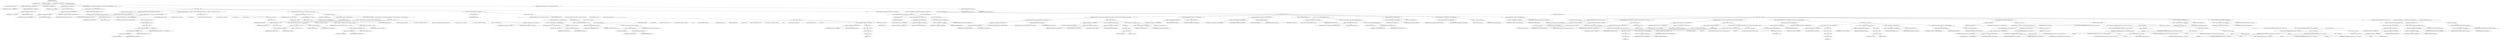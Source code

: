 digraph "TIFFFillStrip" {  
"75540" [label = <(METHOD,TIFFFillStrip)<SUB>735</SUB>> ]
"75541" [label = <(PARAM,TIFF *tif)<SUB>735</SUB>> ]
"75542" [label = <(PARAM,uint32_t strip)<SUB>735</SUB>> ]
"75543" [label = <(BLOCK,&lt;empty&gt;,&lt;empty&gt;)<SUB>736</SUB>> ]
"75544" [label = <(LOCAL,constchar[] module: char[])<SUB>737</SUB>> ]
"75545" [label = <(&lt;operator&gt;.assignment,module[] = &quot;TIFFFillStrip&quot;)<SUB>737</SUB>> ]
"75546" [label = <(IDENTIFIER,module,module[] = &quot;TIFFFillStrip&quot;)<SUB>737</SUB>> ]
"75547" [label = <(LITERAL,&quot;TIFFFillStrip&quot;,module[] = &quot;TIFFFillStrip&quot;)<SUB>737</SUB>> ]
"75548" [label = <(LOCAL,TIFFDirectory* td: TIFFDirectory)<SUB>738</SUB>> ]
"75549" [label = <(&lt;operator&gt;.assignment,*td = &amp;tif-&gt;tif_dir)<SUB>738</SUB>> ]
"75550" [label = <(IDENTIFIER,td,*td = &amp;tif-&gt;tif_dir)<SUB>738</SUB>> ]
"75551" [label = <(&lt;operator&gt;.addressOf,&amp;tif-&gt;tif_dir)<SUB>738</SUB>> ]
"75552" [label = <(&lt;operator&gt;.indirectFieldAccess,tif-&gt;tif_dir)<SUB>738</SUB>> ]
"75553" [label = <(IDENTIFIER,tif,*td = &amp;tif-&gt;tif_dir)<SUB>738</SUB>> ]
"75554" [label = <(FIELD_IDENTIFIER,tif_dir,tif_dir)<SUB>738</SUB>> ]
"75555" [label = <(CONTROL_STRUCTURE,if ((tif-&gt;tif_flags &amp; TIFF_NOREADRAW) == 0),if ((tif-&gt;tif_flags &amp; TIFF_NOREADRAW) == 0))<SUB>740</SUB>> ]
"75556" [label = <(&lt;operator&gt;.equals,(tif-&gt;tif_flags &amp; TIFF_NOREADRAW) == 0)<SUB>740</SUB>> ]
"75557" [label = <(&lt;operator&gt;.and,tif-&gt;tif_flags &amp; TIFF_NOREADRAW)<SUB>740</SUB>> ]
"75558" [label = <(&lt;operator&gt;.indirectFieldAccess,tif-&gt;tif_flags)<SUB>740</SUB>> ]
"75559" [label = <(IDENTIFIER,tif,tif-&gt;tif_flags &amp; TIFF_NOREADRAW)<SUB>740</SUB>> ]
"75560" [label = <(FIELD_IDENTIFIER,tif_flags,tif_flags)<SUB>740</SUB>> ]
"75561" [label = <(IDENTIFIER,TIFF_NOREADRAW,tif-&gt;tif_flags &amp; TIFF_NOREADRAW)<SUB>740</SUB>> ]
"75562" [label = <(LITERAL,0,(tif-&gt;tif_flags &amp; TIFF_NOREADRAW) == 0)<SUB>740</SUB>> ]
"75563" [label = <(BLOCK,&lt;empty&gt;,&lt;empty&gt;)<SUB>741</SUB>> ]
"75564" [label = <(LOCAL,uint64_t bytecount: uint64_t)<SUB>742</SUB>> ]
"75565" [label = <(&lt;operator&gt;.assignment,bytecount = TIFFGetStrileByteCount(tif, strip))<SUB>742</SUB>> ]
"75566" [label = <(IDENTIFIER,bytecount,bytecount = TIFFGetStrileByteCount(tif, strip))<SUB>742</SUB>> ]
"75567" [label = <(TIFFGetStrileByteCount,TIFFGetStrileByteCount(tif, strip))<SUB>742</SUB>> ]
"75568" [label = <(IDENTIFIER,tif,TIFFGetStrileByteCount(tif, strip))<SUB>742</SUB>> ]
"75569" [label = <(IDENTIFIER,strip,TIFFGetStrileByteCount(tif, strip))<SUB>742</SUB>> ]
"75570" [label = <(CONTROL_STRUCTURE,if (bytecount == 0 || bytecount &gt; (uint64_t)TIFF_INT64_MAX),if (bytecount == 0 || bytecount &gt; (uint64_t)TIFF_INT64_MAX))<SUB>743</SUB>> ]
"75571" [label = <(&lt;operator&gt;.logicalOr,bytecount == 0 || bytecount &gt; (uint64_t)TIFF_INT64_MAX)<SUB>743</SUB>> ]
"75572" [label = <(&lt;operator&gt;.equals,bytecount == 0)<SUB>743</SUB>> ]
"75573" [label = <(IDENTIFIER,bytecount,bytecount == 0)<SUB>743</SUB>> ]
"75574" [label = <(LITERAL,0,bytecount == 0)<SUB>743</SUB>> ]
"75575" [label = <(&lt;operator&gt;.greaterThan,bytecount &gt; (uint64_t)TIFF_INT64_MAX)<SUB>743</SUB>> ]
"75576" [label = <(IDENTIFIER,bytecount,bytecount &gt; (uint64_t)TIFF_INT64_MAX)<SUB>743</SUB>> ]
"75577" [label = <(uint64_t,(uint64_t)TIFF_INT64_MAX)<SUB>743</SUB>> ]
"75578" [label = <(TIFF_INT64_MAX,TIFF_INT64_MAX)<SUB>743</SUB>> ]
"75579" [label = <(BLOCK,&lt;empty&gt;,&lt;empty&gt;)> ]
"75580" [label = <(&lt;operator&gt;.or,(((int64_t)0x7FFFFFFF) &lt;&lt; 32) | 0xFFFFFFFF)<SUB>743</SUB>> ]
"75581" [label = <(&lt;operator&gt;.shiftLeft,((int64_t)0x7FFFFFFF) &lt;&lt; 32)<SUB>743</SUB>> ]
"75582" [label = <(&lt;operator&gt;.cast,(int64_t)0x7FFFFFFF)<SUB>743</SUB>> ]
"75583" [label = <(UNKNOWN,int64_t,int64_t)<SUB>743</SUB>> ]
"75584" [label = <(LITERAL,0x7FFFFFFF,(int64_t)0x7FFFFFFF)<SUB>743</SUB>> ]
"75585" [label = <(LITERAL,32,((int64_t)0x7FFFFFFF) &lt;&lt; 32)<SUB>743</SUB>> ]
"75586" [label = <(LITERAL,0xFFFFFFFF,(((int64_t)0x7FFFFFFF) &lt;&lt; 32) | 0xFFFFFFFF)<SUB>743</SUB>> ]
"75587" [label = <(BLOCK,&lt;empty&gt;,&lt;empty&gt;)<SUB>744</SUB>> ]
"75588" [label = <(UNKNOWN,TIFFErrorExtR(tif, module,\012                          &quot;Invalid strip byte count %&quot; PRIu64\012                          &quot;, strip %&quot; PRIu32,\012                          bytecount, strip);,TIFFErrorExtR(tif, module,\012                          &quot;Invalid strip byte count %&quot; PRIu64\012                          &quot;, strip %&quot; PRIu32,\012                          bytecount, strip);)<SUB>745</SUB>> ]
"75589" [label = <(RETURN,return (0);,return (0);)<SUB>749</SUB>> ]
"75590" [label = <(LITERAL,0,return (0);)<SUB>749</SUB>> ]
"75591" [label = <(CONTROL_STRUCTURE,if (bytecount &gt; 1024 * 1024),if (bytecount &gt; 1024 * 1024))<SUB>755</SUB>> ]
"75592" [label = <(&lt;operator&gt;.greaterThan,bytecount &gt; 1024 * 1024)<SUB>755</SUB>> ]
"75593" [label = <(IDENTIFIER,bytecount,bytecount &gt; 1024 * 1024)<SUB>755</SUB>> ]
"75594" [label = <(&lt;operator&gt;.multiplication,1024 * 1024)<SUB>755</SUB>> ]
"75595" [label = <(LITERAL,1024,1024 * 1024)<SUB>755</SUB>> ]
"75596" [label = <(LITERAL,1024,1024 * 1024)<SUB>755</SUB>> ]
"75597" [label = <(BLOCK,&lt;empty&gt;,&lt;empty&gt;)<SUB>756</SUB>> ]
"75598" [label = <(LOCAL,tmsize_t stripsize: tmsize_t)<SUB>759</SUB>> ]
"75599" [label = <(&lt;operator&gt;.assignment,stripsize = TIFFStripSize(tif))<SUB>759</SUB>> ]
"75600" [label = <(IDENTIFIER,stripsize,stripsize = TIFFStripSize(tif))<SUB>759</SUB>> ]
"75601" [label = <(TIFFStripSize,TIFFStripSize(tif))<SUB>759</SUB>> ]
"75602" [label = <(IDENTIFIER,tif,TIFFStripSize(tif))<SUB>759</SUB>> ]
"75603" [label = <(CONTROL_STRUCTURE,if (stripsize != 0 &amp;&amp; (bytecount - 4096) / 10 &gt; (uint64_t)stripsize),if (stripsize != 0 &amp;&amp; (bytecount - 4096) / 10 &gt; (uint64_t)stripsize))<SUB>760</SUB>> ]
"75604" [label = <(&lt;operator&gt;.logicalAnd,stripsize != 0 &amp;&amp; (bytecount - 4096) / 10 &gt; (uint64_t)stripsize)<SUB>760</SUB>> ]
"75605" [label = <(&lt;operator&gt;.notEquals,stripsize != 0)<SUB>760</SUB>> ]
"75606" [label = <(IDENTIFIER,stripsize,stripsize != 0)<SUB>760</SUB>> ]
"75607" [label = <(LITERAL,0,stripsize != 0)<SUB>760</SUB>> ]
"75608" [label = <(&lt;operator&gt;.greaterThan,(bytecount - 4096) / 10 &gt; (uint64_t)stripsize)<SUB>760</SUB>> ]
"75609" [label = <(&lt;operator&gt;.division,(bytecount - 4096) / 10)<SUB>760</SUB>> ]
"75610" [label = <(&lt;operator&gt;.subtraction,bytecount - 4096)<SUB>760</SUB>> ]
"75611" [label = <(IDENTIFIER,bytecount,bytecount - 4096)<SUB>760</SUB>> ]
"75612" [label = <(LITERAL,4096,bytecount - 4096)<SUB>760</SUB>> ]
"75613" [label = <(LITERAL,10,(bytecount - 4096) / 10)<SUB>760</SUB>> ]
"75614" [label = <(&lt;operator&gt;.cast,(uint64_t)stripsize)<SUB>760</SUB>> ]
"75615" [label = <(UNKNOWN,uint64_t,uint64_t)<SUB>760</SUB>> ]
"75616" [label = <(IDENTIFIER,stripsize,(uint64_t)stripsize)<SUB>760</SUB>> ]
"75617" [label = <(BLOCK,&lt;empty&gt;,&lt;empty&gt;)<SUB>761</SUB>> ]
"75618" [label = <(LOCAL,uint64_t newbytecount: uint64_t)<SUB>762</SUB>> ]
"75619" [label = <(&lt;operator&gt;.assignment,newbytecount = (uint64_t)stripsize * 10 + 4096)<SUB>762</SUB>> ]
"75620" [label = <(IDENTIFIER,newbytecount,newbytecount = (uint64_t)stripsize * 10 + 4096)<SUB>762</SUB>> ]
"75621" [label = <(&lt;operator&gt;.addition,(uint64_t)stripsize * 10 + 4096)<SUB>762</SUB>> ]
"75622" [label = <(&lt;operator&gt;.multiplication,(uint64_t)stripsize * 10)<SUB>762</SUB>> ]
"75623" [label = <(&lt;operator&gt;.cast,(uint64_t)stripsize)<SUB>762</SUB>> ]
"75624" [label = <(UNKNOWN,uint64_t,uint64_t)<SUB>762</SUB>> ]
"75625" [label = <(IDENTIFIER,stripsize,(uint64_t)stripsize)<SUB>762</SUB>> ]
"75626" [label = <(LITERAL,10,(uint64_t)stripsize * 10)<SUB>762</SUB>> ]
"75627" [label = <(LITERAL,4096,(uint64_t)stripsize * 10 + 4096)<SUB>762</SUB>> ]
"75628" [label = <(UNKNOWN,TIFFErrorExtR(tif, module,\012                              &quot;Too large strip byte count %&quot; PRIu64\012                              &quot;, strip %&quot; PRIu32 &quot;. Limiting to %&quot; PRIu64,\012                              bytecount, strip, newbytecount);,TIFFErrorExtR(tif, module,\012                              &quot;Too large strip byte count %&quot; PRIu64\012                              &quot;, strip %&quot; PRIu32 &quot;. Limiting to %&quot; PRIu64,\012                              bytecount, strip, newbytecount);)<SUB>763</SUB>> ]
"75629" [label = <(&lt;operator&gt;.assignment,bytecount = newbytecount)<SUB>767</SUB>> ]
"75630" [label = <(IDENTIFIER,bytecount,bytecount = newbytecount)<SUB>767</SUB>> ]
"75631" [label = <(IDENTIFIER,newbytecount,bytecount = newbytecount)<SUB>767</SUB>> ]
"75632" [label = <(CONTROL_STRUCTURE,if (isMapped(tif)),if (isMapped(tif)))<SUB>771</SUB>> ]
"75633" [label = <(isMapped,isMapped(tif))<SUB>771</SUB>> ]
"75634" [label = <(IDENTIFIER,tif,isMapped(tif))<SUB>771</SUB>> ]
"75635" [label = <(BLOCK,&lt;empty&gt;,&lt;empty&gt;)<SUB>772</SUB>> ]
"75636" [label = <(CONTROL_STRUCTURE,if (bytecount &gt; (uint64_t)tif-&gt;tif_size ||\012                TIFFGetStrileOffset(tif, strip) &gt;\012                    (uint64_t)tif-&gt;tif_size - bytecount),if (bytecount &gt; (uint64_t)tif-&gt;tif_size ||\012                TIFFGetStrileOffset(tif, strip) &gt;\012                    (uint64_t)tif-&gt;tif_size - bytecount))<SUB>782</SUB>> ]
"75637" [label = <(&lt;operator&gt;.logicalOr,bytecount &gt; (uint64_t)tif-&gt;tif_size ||\012                TIFFGetStrileOffset(tif, strip) &gt;\012                    (uint64_t)tif-&gt;tif_size - bytecount)<SUB>782</SUB>> ]
"75638" [label = <(&lt;operator&gt;.greaterThan,bytecount &gt; (uint64_t)tif-&gt;tif_size)<SUB>782</SUB>> ]
"75639" [label = <(IDENTIFIER,bytecount,bytecount &gt; (uint64_t)tif-&gt;tif_size)<SUB>782</SUB>> ]
"75640" [label = <(&lt;operator&gt;.cast,(uint64_t)tif-&gt;tif_size)<SUB>782</SUB>> ]
"75641" [label = <(UNKNOWN,uint64_t,uint64_t)<SUB>782</SUB>> ]
"75642" [label = <(&lt;operator&gt;.indirectFieldAccess,tif-&gt;tif_size)<SUB>782</SUB>> ]
"75643" [label = <(IDENTIFIER,tif,(uint64_t)tif-&gt;tif_size)<SUB>782</SUB>> ]
"75644" [label = <(FIELD_IDENTIFIER,tif_size,tif_size)<SUB>782</SUB>> ]
"75645" [label = <(&lt;operator&gt;.greaterThan,TIFFGetStrileOffset(tif, strip) &gt;\012                    (uint64_t)tif-&gt;tif_size - bytecount)<SUB>783</SUB>> ]
"75646" [label = <(TIFFGetStrileOffset,TIFFGetStrileOffset(tif, strip))<SUB>783</SUB>> ]
"75647" [label = <(IDENTIFIER,tif,TIFFGetStrileOffset(tif, strip))<SUB>783</SUB>> ]
"75648" [label = <(IDENTIFIER,strip,TIFFGetStrileOffset(tif, strip))<SUB>783</SUB>> ]
"75649" [label = <(&lt;operator&gt;.subtraction,(uint64_t)tif-&gt;tif_size - bytecount)<SUB>784</SUB>> ]
"75650" [label = <(&lt;operator&gt;.cast,(uint64_t)tif-&gt;tif_size)<SUB>784</SUB>> ]
"75651" [label = <(UNKNOWN,uint64_t,uint64_t)<SUB>784</SUB>> ]
"75652" [label = <(&lt;operator&gt;.indirectFieldAccess,tif-&gt;tif_size)<SUB>784</SUB>> ]
"75653" [label = <(IDENTIFIER,tif,(uint64_t)tif-&gt;tif_size)<SUB>784</SUB>> ]
"75654" [label = <(FIELD_IDENTIFIER,tif_size,tif_size)<SUB>784</SUB>> ]
"75655" [label = <(IDENTIFIER,bytecount,(uint64_t)tif-&gt;tif_size - bytecount)<SUB>784</SUB>> ]
"75656" [label = <(BLOCK,&lt;empty&gt;,&lt;empty&gt;)<SUB>785</SUB>> ]
"75657" [label = <(UNKNOWN,TIFFErrorExtR(\012                    tif, module,\012\012                    &quot;Read error on strip %&quot; PRIu32 &quot;; &quot;\012                    &quot;got %&quot; PRIu64 &quot; bytes, expected %&quot; PRIu64,\012                    strip,\012                    NoSanitizeSubUInt64(tif-&gt;tif_size,\012                                        TIFFGetStrileOffset(tif, strip)),\012                    bytecount);,TIFFErrorExtR(\012                    tif, module,\012\012                    &quot;Read error on strip %&quot; PRIu32 &quot;; &quot;\012                    &quot;got %&quot; PRIu64 &quot; bytes, expected %&quot; PRIu64,\012                    strip,\012                    NoSanitizeSubUInt64(tif-&gt;tif_size,\012                                        TIFFGetStrileOffset(tif, strip)),\012                    bytecount);)<SUB>791</SUB>> ]
"75658" [label = <(&lt;operator&gt;.assignment,tif-&gt;tif_curstrip = NOSTRIP)<SUB>800</SUB>> ]
"75659" [label = <(&lt;operator&gt;.indirectFieldAccess,tif-&gt;tif_curstrip)<SUB>800</SUB>> ]
"75660" [label = <(IDENTIFIER,tif,tif-&gt;tif_curstrip = NOSTRIP)<SUB>800</SUB>> ]
"75661" [label = <(FIELD_IDENTIFIER,tif_curstrip,tif_curstrip)<SUB>800</SUB>> ]
"75662" [label = <(NOSTRIP,NOSTRIP)<SUB>800</SUB>> ]
"75663" [label = <(BLOCK,&lt;empty&gt;,&lt;empty&gt;)> ]
"75664" [label = <(uint32_t,(uint32_t)(-1))<SUB>800</SUB>> ]
"75665" [label = <(&lt;operator&gt;.minus,-1)<SUB>800</SUB>> ]
"75666" [label = <(LITERAL,1,-1)<SUB>800</SUB>> ]
"75667" [label = <(RETURN,return (0);,return (0);)<SUB>801</SUB>> ]
"75668" [label = <(LITERAL,0,return (0);)<SUB>801</SUB>> ]
"75669" [label = <(CONTROL_STRUCTURE,if (isMapped(tif) &amp;&amp; (isFillOrder(tif, td-&gt;td_fillorder) ||\012                              (tif-&gt;tif_flags &amp; TIFF_NOBITREV))),if (isMapped(tif) &amp;&amp; (isFillOrder(tif, td-&gt;td_fillorder) ||\012                              (tif-&gt;tif_flags &amp; TIFF_NOBITREV))))<SUB>805</SUB>> ]
"75670" [label = <(&lt;operator&gt;.logicalAnd,isMapped(tif) &amp;&amp; (isFillOrder(tif, td-&gt;td_fillorder) ||\012                              (tif-&gt;tif_flags &amp; TIFF_NOBITREV)))<SUB>805</SUB>> ]
"75671" [label = <(isMapped,isMapped(tif))<SUB>805</SUB>> ]
"75672" [label = <(IDENTIFIER,tif,isMapped(tif))<SUB>805</SUB>> ]
"75673" [label = <(&lt;operator&gt;.logicalOr,isFillOrder(tif, td-&gt;td_fillorder) ||\012                              (tif-&gt;tif_flags &amp; TIFF_NOBITREV))<SUB>805</SUB>> ]
"75674" [label = <(isFillOrder,isFillOrder(tif, td-&gt;td_fillorder))<SUB>805</SUB>> ]
"75675" [label = <(IDENTIFIER,tif,isFillOrder(tif, td-&gt;td_fillorder))<SUB>805</SUB>> ]
"75676" [label = <(&lt;operator&gt;.indirectFieldAccess,td-&gt;td_fillorder)<SUB>805</SUB>> ]
"75677" [label = <(IDENTIFIER,td,isFillOrder(tif, td-&gt;td_fillorder))<SUB>805</SUB>> ]
"75678" [label = <(FIELD_IDENTIFIER,td_fillorder,td_fillorder)<SUB>805</SUB>> ]
"75679" [label = <(&lt;operator&gt;.and,tif-&gt;tif_flags &amp; TIFF_NOBITREV)<SUB>806</SUB>> ]
"75680" [label = <(&lt;operator&gt;.indirectFieldAccess,tif-&gt;tif_flags)<SUB>806</SUB>> ]
"75681" [label = <(IDENTIFIER,tif,tif-&gt;tif_flags &amp; TIFF_NOBITREV)<SUB>806</SUB>> ]
"75682" [label = <(FIELD_IDENTIFIER,tif_flags,tif_flags)<SUB>806</SUB>> ]
"75683" [label = <(IDENTIFIER,TIFF_NOBITREV,tif-&gt;tif_flags &amp; TIFF_NOBITREV)<SUB>806</SUB>> ]
"75684" [label = <(BLOCK,&lt;empty&gt;,&lt;empty&gt;)<SUB>807</SUB>> ]
"75685" [label = <(CONTROL_STRUCTURE,if ((tif-&gt;tif_flags &amp; TIFF_MYBUFFER) &amp;&amp; tif-&gt;tif_rawdata),if ((tif-&gt;tif_flags &amp; TIFF_MYBUFFER) &amp;&amp; tif-&gt;tif_rawdata))<SUB>819</SUB>> ]
"75686" [label = <(&lt;operator&gt;.logicalAnd,(tif-&gt;tif_flags &amp; TIFF_MYBUFFER) &amp;&amp; tif-&gt;tif_rawdata)<SUB>819</SUB>> ]
"75687" [label = <(&lt;operator&gt;.and,tif-&gt;tif_flags &amp; TIFF_MYBUFFER)<SUB>819</SUB>> ]
"75688" [label = <(&lt;operator&gt;.indirectFieldAccess,tif-&gt;tif_flags)<SUB>819</SUB>> ]
"75689" [label = <(IDENTIFIER,tif,tif-&gt;tif_flags &amp; TIFF_MYBUFFER)<SUB>819</SUB>> ]
"75690" [label = <(FIELD_IDENTIFIER,tif_flags,tif_flags)<SUB>819</SUB>> ]
"75691" [label = <(IDENTIFIER,TIFF_MYBUFFER,tif-&gt;tif_flags &amp; TIFF_MYBUFFER)<SUB>819</SUB>> ]
"75692" [label = <(&lt;operator&gt;.indirectFieldAccess,tif-&gt;tif_rawdata)<SUB>819</SUB>> ]
"75693" [label = <(IDENTIFIER,tif,(tif-&gt;tif_flags &amp; TIFF_MYBUFFER) &amp;&amp; tif-&gt;tif_rawdata)<SUB>819</SUB>> ]
"75694" [label = <(FIELD_IDENTIFIER,tif_rawdata,tif_rawdata)<SUB>819</SUB>> ]
"75695" [label = <(BLOCK,&lt;empty&gt;,&lt;empty&gt;)<SUB>820</SUB>> ]
"75696" [label = <(_TIFFfreeExt,_TIFFfreeExt(tif, tif-&gt;tif_rawdata))<SUB>821</SUB>> ]
"75697" [label = <(IDENTIFIER,tif,_TIFFfreeExt(tif, tif-&gt;tif_rawdata))<SUB>821</SUB>> ]
"75698" [label = <(&lt;operator&gt;.indirectFieldAccess,tif-&gt;tif_rawdata)<SUB>821</SUB>> ]
"75699" [label = <(IDENTIFIER,tif,_TIFFfreeExt(tif, tif-&gt;tif_rawdata))<SUB>821</SUB>> ]
"75700" [label = <(FIELD_IDENTIFIER,tif_rawdata,tif_rawdata)<SUB>821</SUB>> ]
"75701" [label = <(&lt;operator&gt;.assignment,tif-&gt;tif_rawdata = NULL)<SUB>822</SUB>> ]
"75702" [label = <(&lt;operator&gt;.indirectFieldAccess,tif-&gt;tif_rawdata)<SUB>822</SUB>> ]
"75703" [label = <(IDENTIFIER,tif,tif-&gt;tif_rawdata = NULL)<SUB>822</SUB>> ]
"75704" [label = <(FIELD_IDENTIFIER,tif_rawdata,tif_rawdata)<SUB>822</SUB>> ]
"75705" [label = <(NULL,NULL)<SUB>822</SUB>> ]
"75706" [label = <(BLOCK,&lt;empty&gt;,&lt;empty&gt;)> ]
"75707" [label = <(&lt;operator&gt;.cast,(void *)0)<SUB>822</SUB>> ]
"75708" [label = <(UNKNOWN,void *,void *)<SUB>822</SUB>> ]
"75709" [label = <(LITERAL,0,(void *)0)<SUB>822</SUB>> ]
"75710" [label = <(&lt;operator&gt;.assignment,tif-&gt;tif_rawdatasize = 0)<SUB>823</SUB>> ]
"75711" [label = <(&lt;operator&gt;.indirectFieldAccess,tif-&gt;tif_rawdatasize)<SUB>823</SUB>> ]
"75712" [label = <(IDENTIFIER,tif,tif-&gt;tif_rawdatasize = 0)<SUB>823</SUB>> ]
"75713" [label = <(FIELD_IDENTIFIER,tif_rawdatasize,tif_rawdatasize)<SUB>823</SUB>> ]
"75714" [label = <(LITERAL,0,tif-&gt;tif_rawdatasize = 0)<SUB>823</SUB>> ]
"75715" [label = <(&lt;operators&gt;.assignmentAnd,tif-&gt;tif_flags &amp;= ~TIFF_MYBUFFER)<SUB>825</SUB>> ]
"75716" [label = <(&lt;operator&gt;.indirectFieldAccess,tif-&gt;tif_flags)<SUB>825</SUB>> ]
"75717" [label = <(IDENTIFIER,tif,tif-&gt;tif_flags &amp;= ~TIFF_MYBUFFER)<SUB>825</SUB>> ]
"75718" [label = <(FIELD_IDENTIFIER,tif_flags,tif_flags)<SUB>825</SUB>> ]
"75719" [label = <(&lt;operator&gt;.not,~TIFF_MYBUFFER)<SUB>825</SUB>> ]
"75720" [label = <(IDENTIFIER,TIFF_MYBUFFER,~TIFF_MYBUFFER)<SUB>825</SUB>> ]
"75721" [label = <(&lt;operator&gt;.assignment,tif-&gt;tif_rawdatasize = (tmsize_t)bytecount)<SUB>826</SUB>> ]
"75722" [label = <(&lt;operator&gt;.indirectFieldAccess,tif-&gt;tif_rawdatasize)<SUB>826</SUB>> ]
"75723" [label = <(IDENTIFIER,tif,tif-&gt;tif_rawdatasize = (tmsize_t)bytecount)<SUB>826</SUB>> ]
"75724" [label = <(FIELD_IDENTIFIER,tif_rawdatasize,tif_rawdatasize)<SUB>826</SUB>> ]
"75725" [label = <(&lt;operator&gt;.cast,(tmsize_t)bytecount)<SUB>826</SUB>> ]
"75726" [label = <(UNKNOWN,tmsize_t,tmsize_t)<SUB>826</SUB>> ]
"75727" [label = <(IDENTIFIER,bytecount,(tmsize_t)bytecount)<SUB>826</SUB>> ]
"75728" [label = <(&lt;operator&gt;.assignment,tif-&gt;tif_rawdata =\012                tif-&gt;tif_base + (tmsize_t)TIFFGetStrileOffset(tif, strip))<SUB>827</SUB>> ]
"75729" [label = <(&lt;operator&gt;.indirectFieldAccess,tif-&gt;tif_rawdata)<SUB>827</SUB>> ]
"75730" [label = <(IDENTIFIER,tif,tif-&gt;tif_rawdata =\012                tif-&gt;tif_base + (tmsize_t)TIFFGetStrileOffset(tif, strip))<SUB>827</SUB>> ]
"75731" [label = <(FIELD_IDENTIFIER,tif_rawdata,tif_rawdata)<SUB>827</SUB>> ]
"75732" [label = <(&lt;operator&gt;.addition,tif-&gt;tif_base + (tmsize_t)TIFFGetStrileOffset(tif, strip))<SUB>828</SUB>> ]
"75733" [label = <(&lt;operator&gt;.indirectFieldAccess,tif-&gt;tif_base)<SUB>828</SUB>> ]
"75734" [label = <(IDENTIFIER,tif,tif-&gt;tif_base + (tmsize_t)TIFFGetStrileOffset(tif, strip))<SUB>828</SUB>> ]
"75735" [label = <(FIELD_IDENTIFIER,tif_base,tif_base)<SUB>828</SUB>> ]
"75736" [label = <(&lt;operator&gt;.cast,(tmsize_t)TIFFGetStrileOffset(tif, strip))<SUB>828</SUB>> ]
"75737" [label = <(UNKNOWN,tmsize_t,tmsize_t)<SUB>828</SUB>> ]
"75738" [label = <(TIFFGetStrileOffset,TIFFGetStrileOffset(tif, strip))<SUB>828</SUB>> ]
"75739" [label = <(IDENTIFIER,tif,TIFFGetStrileOffset(tif, strip))<SUB>828</SUB>> ]
"75740" [label = <(IDENTIFIER,strip,TIFFGetStrileOffset(tif, strip))<SUB>828</SUB>> ]
"75741" [label = <(&lt;operator&gt;.assignment,tif-&gt;tif_rawdataoff = 0)<SUB>829</SUB>> ]
"75742" [label = <(&lt;operator&gt;.indirectFieldAccess,tif-&gt;tif_rawdataoff)<SUB>829</SUB>> ]
"75743" [label = <(IDENTIFIER,tif,tif-&gt;tif_rawdataoff = 0)<SUB>829</SUB>> ]
"75744" [label = <(FIELD_IDENTIFIER,tif_rawdataoff,tif_rawdataoff)<SUB>829</SUB>> ]
"75745" [label = <(LITERAL,0,tif-&gt;tif_rawdataoff = 0)<SUB>829</SUB>> ]
"75746" [label = <(&lt;operator&gt;.assignment,tif-&gt;tif_rawdataloaded = (tmsize_t)bytecount)<SUB>830</SUB>> ]
"75747" [label = <(&lt;operator&gt;.indirectFieldAccess,tif-&gt;tif_rawdataloaded)<SUB>830</SUB>> ]
"75748" [label = <(IDENTIFIER,tif,tif-&gt;tif_rawdataloaded = (tmsize_t)bytecount)<SUB>830</SUB>> ]
"75749" [label = <(FIELD_IDENTIFIER,tif_rawdataloaded,tif_rawdataloaded)<SUB>830</SUB>> ]
"75750" [label = <(&lt;operator&gt;.cast,(tmsize_t)bytecount)<SUB>830</SUB>> ]
"75751" [label = <(UNKNOWN,tmsize_t,tmsize_t)<SUB>830</SUB>> ]
"75752" [label = <(IDENTIFIER,bytecount,(tmsize_t)bytecount)<SUB>830</SUB>> ]
"75753" [label = <(&lt;operators&gt;.assignmentOr,tif-&gt;tif_flags |= TIFF_BUFFERMMAP)<SUB>839</SUB>> ]
"75754" [label = <(&lt;operator&gt;.indirectFieldAccess,tif-&gt;tif_flags)<SUB>839</SUB>> ]
"75755" [label = <(IDENTIFIER,tif,tif-&gt;tif_flags |= TIFF_BUFFERMMAP)<SUB>839</SUB>> ]
"75756" [label = <(FIELD_IDENTIFIER,tif_flags,tif_flags)<SUB>839</SUB>> ]
"75757" [label = <(IDENTIFIER,TIFF_BUFFERMMAP,tif-&gt;tif_flags |= TIFF_BUFFERMMAP)<SUB>839</SUB>> ]
"75758" [label = <(CONTROL_STRUCTURE,else,else)<SUB>842</SUB>> ]
"75759" [label = <(BLOCK,&lt;empty&gt;,&lt;empty&gt;)<SUB>842</SUB>> ]
"75760" [label = <(LOCAL,tmsize_t bytecountm: tmsize_t)<SUB>848</SUB>> ]
"75761" [label = <(&lt;operator&gt;.assignment,bytecountm = (tmsize_t)bytecount)<SUB>849</SUB>> ]
"75762" [label = <(IDENTIFIER,bytecountm,bytecountm = (tmsize_t)bytecount)<SUB>849</SUB>> ]
"75763" [label = <(&lt;operator&gt;.cast,(tmsize_t)bytecount)<SUB>849</SUB>> ]
"75764" [label = <(UNKNOWN,tmsize_t,tmsize_t)<SUB>849</SUB>> ]
"75765" [label = <(IDENTIFIER,bytecount,(tmsize_t)bytecount)<SUB>849</SUB>> ]
"75766" [label = <(CONTROL_STRUCTURE,if ((uint64_t)bytecountm != bytecount),if ((uint64_t)bytecountm != bytecount))<SUB>850</SUB>> ]
"75767" [label = <(&lt;operator&gt;.notEquals,(uint64_t)bytecountm != bytecount)<SUB>850</SUB>> ]
"75768" [label = <(&lt;operator&gt;.cast,(uint64_t)bytecountm)<SUB>850</SUB>> ]
"75769" [label = <(UNKNOWN,uint64_t,uint64_t)<SUB>850</SUB>> ]
"75770" [label = <(IDENTIFIER,bytecountm,(uint64_t)bytecountm)<SUB>850</SUB>> ]
"75771" [label = <(IDENTIFIER,bytecount,(uint64_t)bytecountm != bytecount)<SUB>850</SUB>> ]
"75772" [label = <(BLOCK,&lt;empty&gt;,&lt;empty&gt;)<SUB>851</SUB>> ]
"75773" [label = <(TIFFErrorExtR,TIFFErrorExtR(tif, module, &quot;Integer overflow&quot;))<SUB>852</SUB>> ]
"75774" [label = <(IDENTIFIER,tif,TIFFErrorExtR(tif, module, &quot;Integer overflow&quot;))<SUB>852</SUB>> ]
"75775" [label = <(IDENTIFIER,module,TIFFErrorExtR(tif, module, &quot;Integer overflow&quot;))<SUB>852</SUB>> ]
"75776" [label = <(LITERAL,&quot;Integer overflow&quot;,TIFFErrorExtR(tif, module, &quot;Integer overflow&quot;))<SUB>852</SUB>> ]
"75777" [label = <(RETURN,return (0);,return (0);)<SUB>853</SUB>> ]
"75778" [label = <(LITERAL,0,return (0);)<SUB>853</SUB>> ]
"75779" [label = <(CONTROL_STRUCTURE,if (bytecountm &gt; tif-&gt;tif_rawdatasize),if (bytecountm &gt; tif-&gt;tif_rawdatasize))<SUB>855</SUB>> ]
"75780" [label = <(&lt;operator&gt;.greaterThan,bytecountm &gt; tif-&gt;tif_rawdatasize)<SUB>855</SUB>> ]
"75781" [label = <(IDENTIFIER,bytecountm,bytecountm &gt; tif-&gt;tif_rawdatasize)<SUB>855</SUB>> ]
"75782" [label = <(&lt;operator&gt;.indirectFieldAccess,tif-&gt;tif_rawdatasize)<SUB>855</SUB>> ]
"75783" [label = <(IDENTIFIER,tif,bytecountm &gt; tif-&gt;tif_rawdatasize)<SUB>855</SUB>> ]
"75784" [label = <(FIELD_IDENTIFIER,tif_rawdatasize,tif_rawdatasize)<SUB>855</SUB>> ]
"75785" [label = <(BLOCK,&lt;empty&gt;,&lt;empty&gt;)<SUB>856</SUB>> ]
"75786" [label = <(&lt;operator&gt;.assignment,tif-&gt;tif_curstrip = NOSTRIP)<SUB>857</SUB>> ]
"75787" [label = <(&lt;operator&gt;.indirectFieldAccess,tif-&gt;tif_curstrip)<SUB>857</SUB>> ]
"75788" [label = <(IDENTIFIER,tif,tif-&gt;tif_curstrip = NOSTRIP)<SUB>857</SUB>> ]
"75789" [label = <(FIELD_IDENTIFIER,tif_curstrip,tif_curstrip)<SUB>857</SUB>> ]
"75790" [label = <(NOSTRIP,NOSTRIP)<SUB>857</SUB>> ]
"75791" [label = <(BLOCK,&lt;empty&gt;,&lt;empty&gt;)> ]
"75792" [label = <(uint32_t,(uint32_t)(-1))<SUB>857</SUB>> ]
"75793" [label = <(&lt;operator&gt;.minus,-1)<SUB>857</SUB>> ]
"75794" [label = <(LITERAL,1,-1)<SUB>857</SUB>> ]
"75795" [label = <(CONTROL_STRUCTURE,if ((tif-&gt;tif_flags &amp; TIFF_MYBUFFER) == 0),if ((tif-&gt;tif_flags &amp; TIFF_MYBUFFER) == 0))<SUB>858</SUB>> ]
"75796" [label = <(&lt;operator&gt;.equals,(tif-&gt;tif_flags &amp; TIFF_MYBUFFER) == 0)<SUB>858</SUB>> ]
"75797" [label = <(&lt;operator&gt;.and,tif-&gt;tif_flags &amp; TIFF_MYBUFFER)<SUB>858</SUB>> ]
"75798" [label = <(&lt;operator&gt;.indirectFieldAccess,tif-&gt;tif_flags)<SUB>858</SUB>> ]
"75799" [label = <(IDENTIFIER,tif,tif-&gt;tif_flags &amp; TIFF_MYBUFFER)<SUB>858</SUB>> ]
"75800" [label = <(FIELD_IDENTIFIER,tif_flags,tif_flags)<SUB>858</SUB>> ]
"75801" [label = <(IDENTIFIER,TIFF_MYBUFFER,tif-&gt;tif_flags &amp; TIFF_MYBUFFER)<SUB>858</SUB>> ]
"75802" [label = <(LITERAL,0,(tif-&gt;tif_flags &amp; TIFF_MYBUFFER) == 0)<SUB>858</SUB>> ]
"75803" [label = <(BLOCK,&lt;empty&gt;,&lt;empty&gt;)<SUB>859</SUB>> ]
"75804" [label = <(UNKNOWN,TIFFErrorExtR(\012                        tif, module,\012                        &quot;Data buffer too small to hold strip %&quot; PRIu32, strip);,TIFFErrorExtR(\012                        tif, module,\012                        &quot;Data buffer too small to hold strip %&quot; PRIu32, strip);)<SUB>860</SUB>> ]
"75805" [label = <(RETURN,return (0);,return (0);)<SUB>863</SUB>> ]
"75806" [label = <(LITERAL,0,return (0);)<SUB>863</SUB>> ]
"75807" [label = <(CONTROL_STRUCTURE,if (tif-&gt;tif_flags &amp; TIFF_BUFFERMMAP),if (tif-&gt;tif_flags &amp; TIFF_BUFFERMMAP))<SUB>866</SUB>> ]
"75808" [label = <(&lt;operator&gt;.and,tif-&gt;tif_flags &amp; TIFF_BUFFERMMAP)<SUB>866</SUB>> ]
"75809" [label = <(&lt;operator&gt;.indirectFieldAccess,tif-&gt;tif_flags)<SUB>866</SUB>> ]
"75810" [label = <(IDENTIFIER,tif,tif-&gt;tif_flags &amp; TIFF_BUFFERMMAP)<SUB>866</SUB>> ]
"75811" [label = <(FIELD_IDENTIFIER,tif_flags,tif_flags)<SUB>866</SUB>> ]
"75812" [label = <(IDENTIFIER,TIFF_BUFFERMMAP,tif-&gt;tif_flags &amp; TIFF_BUFFERMMAP)<SUB>866</SUB>> ]
"75813" [label = <(BLOCK,&lt;empty&gt;,&lt;empty&gt;)<SUB>867</SUB>> ]
"75814" [label = <(&lt;operator&gt;.assignment,tif-&gt;tif_curstrip = NOSTRIP)<SUB>868</SUB>> ]
"75815" [label = <(&lt;operator&gt;.indirectFieldAccess,tif-&gt;tif_curstrip)<SUB>868</SUB>> ]
"75816" [label = <(IDENTIFIER,tif,tif-&gt;tif_curstrip = NOSTRIP)<SUB>868</SUB>> ]
"75817" [label = <(FIELD_IDENTIFIER,tif_curstrip,tif_curstrip)<SUB>868</SUB>> ]
"75818" [label = <(NOSTRIP,NOSTRIP)<SUB>868</SUB>> ]
"75819" [label = <(BLOCK,&lt;empty&gt;,&lt;empty&gt;)> ]
"75820" [label = <(uint32_t,(uint32_t)(-1))<SUB>868</SUB>> ]
"75821" [label = <(&lt;operator&gt;.minus,-1)<SUB>868</SUB>> ]
"75822" [label = <(LITERAL,1,-1)<SUB>868</SUB>> ]
"75823" [label = <(&lt;operator&gt;.assignment,tif-&gt;tif_rawdata = NULL)<SUB>869</SUB>> ]
"75824" [label = <(&lt;operator&gt;.indirectFieldAccess,tif-&gt;tif_rawdata)<SUB>869</SUB>> ]
"75825" [label = <(IDENTIFIER,tif,tif-&gt;tif_rawdata = NULL)<SUB>869</SUB>> ]
"75826" [label = <(FIELD_IDENTIFIER,tif_rawdata,tif_rawdata)<SUB>869</SUB>> ]
"75827" [label = <(NULL,NULL)<SUB>869</SUB>> ]
"75828" [label = <(BLOCK,&lt;empty&gt;,&lt;empty&gt;)> ]
"75829" [label = <(&lt;operator&gt;.cast,(void *)0)<SUB>869</SUB>> ]
"75830" [label = <(UNKNOWN,void *,void *)<SUB>869</SUB>> ]
"75831" [label = <(LITERAL,0,(void *)0)<SUB>869</SUB>> ]
"75832" [label = <(&lt;operator&gt;.assignment,tif-&gt;tif_rawdatasize = 0)<SUB>870</SUB>> ]
"75833" [label = <(&lt;operator&gt;.indirectFieldAccess,tif-&gt;tif_rawdatasize)<SUB>870</SUB>> ]
"75834" [label = <(IDENTIFIER,tif,tif-&gt;tif_rawdatasize = 0)<SUB>870</SUB>> ]
"75835" [label = <(FIELD_IDENTIFIER,tif_rawdatasize,tif_rawdatasize)<SUB>870</SUB>> ]
"75836" [label = <(LITERAL,0,tif-&gt;tif_rawdatasize = 0)<SUB>870</SUB>> ]
"75837" [label = <(&lt;operators&gt;.assignmentAnd,tif-&gt;tif_flags &amp;= ~TIFF_BUFFERMMAP)<SUB>871</SUB>> ]
"75838" [label = <(&lt;operator&gt;.indirectFieldAccess,tif-&gt;tif_flags)<SUB>871</SUB>> ]
"75839" [label = <(IDENTIFIER,tif,tif-&gt;tif_flags &amp;= ~TIFF_BUFFERMMAP)<SUB>871</SUB>> ]
"75840" [label = <(FIELD_IDENTIFIER,tif_flags,tif_flags)<SUB>871</SUB>> ]
"75841" [label = <(&lt;operator&gt;.not,~TIFF_BUFFERMMAP)<SUB>871</SUB>> ]
"75842" [label = <(IDENTIFIER,TIFF_BUFFERMMAP,~TIFF_BUFFERMMAP)<SUB>871</SUB>> ]
"75843" [label = <(CONTROL_STRUCTURE,if (isMapped(tif)),if (isMapped(tif)))<SUB>874</SUB>> ]
"75844" [label = <(isMapped,isMapped(tif))<SUB>874</SUB>> ]
"75845" [label = <(IDENTIFIER,tif,isMapped(tif))<SUB>874</SUB>> ]
"75846" [label = <(BLOCK,&lt;empty&gt;,&lt;empty&gt;)<SUB>875</SUB>> ]
"75847" [label = <(CONTROL_STRUCTURE,if (bytecountm &gt; tif-&gt;tif_rawdatasize &amp;&amp;\012                    !TIFFReadBufferSetup(tif, 0, bytecountm)),if (bytecountm &gt; tif-&gt;tif_rawdatasize &amp;&amp;\012                    !TIFFReadBufferSetup(tif, 0, bytecountm)))<SUB>876</SUB>> ]
"75848" [label = <(&lt;operator&gt;.logicalAnd,bytecountm &gt; tif-&gt;tif_rawdatasize &amp;&amp;\012                    !TIFFReadBufferSetup(tif, 0, bytecountm))<SUB>876</SUB>> ]
"75849" [label = <(&lt;operator&gt;.greaterThan,bytecountm &gt; tif-&gt;tif_rawdatasize)<SUB>876</SUB>> ]
"75850" [label = <(IDENTIFIER,bytecountm,bytecountm &gt; tif-&gt;tif_rawdatasize)<SUB>876</SUB>> ]
"75851" [label = <(&lt;operator&gt;.indirectFieldAccess,tif-&gt;tif_rawdatasize)<SUB>876</SUB>> ]
"75852" [label = <(IDENTIFIER,tif,bytecountm &gt; tif-&gt;tif_rawdatasize)<SUB>876</SUB>> ]
"75853" [label = <(FIELD_IDENTIFIER,tif_rawdatasize,tif_rawdatasize)<SUB>876</SUB>> ]
"75854" [label = <(&lt;operator&gt;.logicalNot,!TIFFReadBufferSetup(tif, 0, bytecountm))<SUB>877</SUB>> ]
"75855" [label = <(TIFFReadBufferSetup,TIFFReadBufferSetup(tif, 0, bytecountm))<SUB>877</SUB>> ]
"75856" [label = <(IDENTIFIER,tif,TIFFReadBufferSetup(tif, 0, bytecountm))<SUB>877</SUB>> ]
"75857" [label = <(LITERAL,0,TIFFReadBufferSetup(tif, 0, bytecountm))<SUB>877</SUB>> ]
"75858" [label = <(IDENTIFIER,bytecountm,TIFFReadBufferSetup(tif, 0, bytecountm))<SUB>877</SUB>> ]
"75859" [label = <(BLOCK,&lt;empty&gt;,&lt;empty&gt;)<SUB>878</SUB>> ]
"75860" [label = <(RETURN,return (0);,return (0);)<SUB>879</SUB>> ]
"75861" [label = <(LITERAL,0,return (0);)<SUB>879</SUB>> ]
"75862" [label = <(CONTROL_STRUCTURE,if (TIFFReadRawStrip1(tif, strip, tif-&gt;tif_rawdata, bytecountm,\012                                      module) != bytecountm),if (TIFFReadRawStrip1(tif, strip, tif-&gt;tif_rawdata, bytecountm,\012                                      module) != bytecountm))<SUB>881</SUB>> ]
"75863" [label = <(&lt;operator&gt;.notEquals,TIFFReadRawStrip1(tif, strip, tif-&gt;tif_rawdata, bytecountm,\012                                      module) != bytecountm)<SUB>881</SUB>> ]
"75864" [label = <(TIFFReadRawStrip1,TIFFReadRawStrip1(tif, strip, tif-&gt;tif_rawdata, bytecountm,\012                                      module))<SUB>881</SUB>> ]
"75865" [label = <(IDENTIFIER,tif,TIFFReadRawStrip1(tif, strip, tif-&gt;tif_rawdata, bytecountm,\012                                      module))<SUB>881</SUB>> ]
"75866" [label = <(IDENTIFIER,strip,TIFFReadRawStrip1(tif, strip, tif-&gt;tif_rawdata, bytecountm,\012                                      module))<SUB>881</SUB>> ]
"75867" [label = <(&lt;operator&gt;.indirectFieldAccess,tif-&gt;tif_rawdata)<SUB>881</SUB>> ]
"75868" [label = <(IDENTIFIER,tif,TIFFReadRawStrip1(tif, strip, tif-&gt;tif_rawdata, bytecountm,\012                                      module))<SUB>881</SUB>> ]
"75869" [label = <(FIELD_IDENTIFIER,tif_rawdata,tif_rawdata)<SUB>881</SUB>> ]
"75870" [label = <(IDENTIFIER,bytecountm,TIFFReadRawStrip1(tif, strip, tif-&gt;tif_rawdata, bytecountm,\012                                      module))<SUB>881</SUB>> ]
"75871" [label = <(IDENTIFIER,module,TIFFReadRawStrip1(tif, strip, tif-&gt;tif_rawdata, bytecountm,\012                                      module))<SUB>882</SUB>> ]
"75872" [label = <(IDENTIFIER,bytecountm,TIFFReadRawStrip1(tif, strip, tif-&gt;tif_rawdata, bytecountm,\012                                      module) != bytecountm)<SUB>882</SUB>> ]
"75873" [label = <(BLOCK,&lt;empty&gt;,&lt;empty&gt;)<SUB>883</SUB>> ]
"75874" [label = <(RETURN,return (0);,return (0);)<SUB>884</SUB>> ]
"75875" [label = <(LITERAL,0,return (0);)<SUB>884</SUB>> ]
"75876" [label = <(CONTROL_STRUCTURE,else,else)<SUB>888</SUB>> ]
"75877" [label = <(BLOCK,&lt;empty&gt;,&lt;empty&gt;)<SUB>888</SUB>> ]
"75878" [label = <(CONTROL_STRUCTURE,if (TIFFReadRawStripOrTile2(tif, strip, 1, bytecountm,\012                                            module) != bytecountm),if (TIFFReadRawStripOrTile2(tif, strip, 1, bytecountm,\012                                            module) != bytecountm))<SUB>889</SUB>> ]
"75879" [label = <(&lt;operator&gt;.notEquals,TIFFReadRawStripOrTile2(tif, strip, 1, bytecountm,\012                                            module) != bytecountm)<SUB>889</SUB>> ]
"75880" [label = <(TIFFReadRawStripOrTile2,TIFFReadRawStripOrTile2(tif, strip, 1, bytecountm,\012                                            module))<SUB>889</SUB>> ]
"75881" [label = <(IDENTIFIER,tif,TIFFReadRawStripOrTile2(tif, strip, 1, bytecountm,\012                                            module))<SUB>889</SUB>> ]
"75882" [label = <(IDENTIFIER,strip,TIFFReadRawStripOrTile2(tif, strip, 1, bytecountm,\012                                            module))<SUB>889</SUB>> ]
"75883" [label = <(LITERAL,1,TIFFReadRawStripOrTile2(tif, strip, 1, bytecountm,\012                                            module))<SUB>889</SUB>> ]
"75884" [label = <(IDENTIFIER,bytecountm,TIFFReadRawStripOrTile2(tif, strip, 1, bytecountm,\012                                            module))<SUB>889</SUB>> ]
"75885" [label = <(IDENTIFIER,module,TIFFReadRawStripOrTile2(tif, strip, 1, bytecountm,\012                                            module))<SUB>890</SUB>> ]
"75886" [label = <(IDENTIFIER,bytecountm,TIFFReadRawStripOrTile2(tif, strip, 1, bytecountm,\012                                            module) != bytecountm)<SUB>890</SUB>> ]
"75887" [label = <(BLOCK,&lt;empty&gt;,&lt;empty&gt;)<SUB>891</SUB>> ]
"75888" [label = <(RETURN,return (0);,return (0);)<SUB>892</SUB>> ]
"75889" [label = <(LITERAL,0,return (0);)<SUB>892</SUB>> ]
"75890" [label = <(&lt;operator&gt;.assignment,tif-&gt;tif_rawdataoff = 0)<SUB>896</SUB>> ]
"75891" [label = <(&lt;operator&gt;.indirectFieldAccess,tif-&gt;tif_rawdataoff)<SUB>896</SUB>> ]
"75892" [label = <(IDENTIFIER,tif,tif-&gt;tif_rawdataoff = 0)<SUB>896</SUB>> ]
"75893" [label = <(FIELD_IDENTIFIER,tif_rawdataoff,tif_rawdataoff)<SUB>896</SUB>> ]
"75894" [label = <(LITERAL,0,tif-&gt;tif_rawdataoff = 0)<SUB>896</SUB>> ]
"75895" [label = <(&lt;operator&gt;.assignment,tif-&gt;tif_rawdataloaded = bytecountm)<SUB>897</SUB>> ]
"75896" [label = <(&lt;operator&gt;.indirectFieldAccess,tif-&gt;tif_rawdataloaded)<SUB>897</SUB>> ]
"75897" [label = <(IDENTIFIER,tif,tif-&gt;tif_rawdataloaded = bytecountm)<SUB>897</SUB>> ]
"75898" [label = <(FIELD_IDENTIFIER,tif_rawdataloaded,tif_rawdataloaded)<SUB>897</SUB>> ]
"75899" [label = <(IDENTIFIER,bytecountm,tif-&gt;tif_rawdataloaded = bytecountm)<SUB>897</SUB>> ]
"75900" [label = <(CONTROL_STRUCTURE,if (!isFillOrder(tif, td-&gt;td_fillorder) &amp;&amp;\012                (tif-&gt;tif_flags &amp; TIFF_NOBITREV) == 0),if (!isFillOrder(tif, td-&gt;td_fillorder) &amp;&amp;\012                (tif-&gt;tif_flags &amp; TIFF_NOBITREV) == 0))<SUB>899</SUB>> ]
"75901" [label = <(&lt;operator&gt;.logicalAnd,!isFillOrder(tif, td-&gt;td_fillorder) &amp;&amp;\012                (tif-&gt;tif_flags &amp; TIFF_NOBITREV) == 0)<SUB>899</SUB>> ]
"75902" [label = <(&lt;operator&gt;.logicalNot,!isFillOrder(tif, td-&gt;td_fillorder))<SUB>899</SUB>> ]
"75903" [label = <(isFillOrder,isFillOrder(tif, td-&gt;td_fillorder))<SUB>899</SUB>> ]
"75904" [label = <(IDENTIFIER,tif,isFillOrder(tif, td-&gt;td_fillorder))<SUB>899</SUB>> ]
"75905" [label = <(&lt;operator&gt;.indirectFieldAccess,td-&gt;td_fillorder)<SUB>899</SUB>> ]
"75906" [label = <(IDENTIFIER,td,isFillOrder(tif, td-&gt;td_fillorder))<SUB>899</SUB>> ]
"75907" [label = <(FIELD_IDENTIFIER,td_fillorder,td_fillorder)<SUB>899</SUB>> ]
"75908" [label = <(&lt;operator&gt;.equals,(tif-&gt;tif_flags &amp; TIFF_NOBITREV) == 0)<SUB>900</SUB>> ]
"75909" [label = <(&lt;operator&gt;.and,tif-&gt;tif_flags &amp; TIFF_NOBITREV)<SUB>900</SUB>> ]
"75910" [label = <(&lt;operator&gt;.indirectFieldAccess,tif-&gt;tif_flags)<SUB>900</SUB>> ]
"75911" [label = <(IDENTIFIER,tif,tif-&gt;tif_flags &amp; TIFF_NOBITREV)<SUB>900</SUB>> ]
"75912" [label = <(FIELD_IDENTIFIER,tif_flags,tif_flags)<SUB>900</SUB>> ]
"75913" [label = <(IDENTIFIER,TIFF_NOBITREV,tif-&gt;tif_flags &amp; TIFF_NOBITREV)<SUB>900</SUB>> ]
"75914" [label = <(LITERAL,0,(tif-&gt;tif_flags &amp; TIFF_NOBITREV) == 0)<SUB>900</SUB>> ]
"75915" [label = <(BLOCK,&lt;empty&gt;,&lt;empty&gt;)<SUB>901</SUB>> ]
"75916" [label = <(TIFFReverseBits,TIFFReverseBits(tif-&gt;tif_rawdata, bytecountm))<SUB>901</SUB>> ]
"75917" [label = <(&lt;operator&gt;.indirectFieldAccess,tif-&gt;tif_rawdata)<SUB>901</SUB>> ]
"75918" [label = <(IDENTIFIER,tif,TIFFReverseBits(tif-&gt;tif_rawdata, bytecountm))<SUB>901</SUB>> ]
"75919" [label = <(FIELD_IDENTIFIER,tif_rawdata,tif_rawdata)<SUB>901</SUB>> ]
"75920" [label = <(IDENTIFIER,bytecountm,TIFFReverseBits(tif-&gt;tif_rawdata, bytecountm))<SUB>901</SUB>> ]
"75921" [label = <(RETURN,return (TIFFStartStrip(tif, strip));,return (TIFFStartStrip(tif, strip));)<SUB>904</SUB>> ]
"75922" [label = <(TIFFStartStrip,TIFFStartStrip(tif, strip))<SUB>904</SUB>> ]
"75923" [label = <(IDENTIFIER,tif,TIFFStartStrip(tif, strip))<SUB>904</SUB>> ]
"75924" [label = <(IDENTIFIER,strip,TIFFStartStrip(tif, strip))<SUB>904</SUB>> ]
"75925" [label = <(METHOD_RETURN,int)<SUB>735</SUB>> ]
  "75540" -> "75541" 
  "75540" -> "75542" 
  "75540" -> "75543" 
  "75540" -> "75925" 
  "75543" -> "75544" 
  "75543" -> "75545" 
  "75543" -> "75548" 
  "75543" -> "75549" 
  "75543" -> "75555" 
  "75543" -> "75921" 
  "75545" -> "75546" 
  "75545" -> "75547" 
  "75549" -> "75550" 
  "75549" -> "75551" 
  "75551" -> "75552" 
  "75552" -> "75553" 
  "75552" -> "75554" 
  "75555" -> "75556" 
  "75555" -> "75563" 
  "75556" -> "75557" 
  "75556" -> "75562" 
  "75557" -> "75558" 
  "75557" -> "75561" 
  "75558" -> "75559" 
  "75558" -> "75560" 
  "75563" -> "75564" 
  "75563" -> "75565" 
  "75563" -> "75570" 
  "75563" -> "75591" 
  "75563" -> "75632" 
  "75563" -> "75669" 
  "75565" -> "75566" 
  "75565" -> "75567" 
  "75567" -> "75568" 
  "75567" -> "75569" 
  "75570" -> "75571" 
  "75570" -> "75587" 
  "75571" -> "75572" 
  "75571" -> "75575" 
  "75572" -> "75573" 
  "75572" -> "75574" 
  "75575" -> "75576" 
  "75575" -> "75577" 
  "75577" -> "75578" 
  "75578" -> "75579" 
  "75579" -> "75580" 
  "75580" -> "75581" 
  "75580" -> "75586" 
  "75581" -> "75582" 
  "75581" -> "75585" 
  "75582" -> "75583" 
  "75582" -> "75584" 
  "75587" -> "75588" 
  "75587" -> "75589" 
  "75589" -> "75590" 
  "75591" -> "75592" 
  "75591" -> "75597" 
  "75592" -> "75593" 
  "75592" -> "75594" 
  "75594" -> "75595" 
  "75594" -> "75596" 
  "75597" -> "75598" 
  "75597" -> "75599" 
  "75597" -> "75603" 
  "75599" -> "75600" 
  "75599" -> "75601" 
  "75601" -> "75602" 
  "75603" -> "75604" 
  "75603" -> "75617" 
  "75604" -> "75605" 
  "75604" -> "75608" 
  "75605" -> "75606" 
  "75605" -> "75607" 
  "75608" -> "75609" 
  "75608" -> "75614" 
  "75609" -> "75610" 
  "75609" -> "75613" 
  "75610" -> "75611" 
  "75610" -> "75612" 
  "75614" -> "75615" 
  "75614" -> "75616" 
  "75617" -> "75618" 
  "75617" -> "75619" 
  "75617" -> "75628" 
  "75617" -> "75629" 
  "75619" -> "75620" 
  "75619" -> "75621" 
  "75621" -> "75622" 
  "75621" -> "75627" 
  "75622" -> "75623" 
  "75622" -> "75626" 
  "75623" -> "75624" 
  "75623" -> "75625" 
  "75629" -> "75630" 
  "75629" -> "75631" 
  "75632" -> "75633" 
  "75632" -> "75635" 
  "75633" -> "75634" 
  "75635" -> "75636" 
  "75636" -> "75637" 
  "75636" -> "75656" 
  "75637" -> "75638" 
  "75637" -> "75645" 
  "75638" -> "75639" 
  "75638" -> "75640" 
  "75640" -> "75641" 
  "75640" -> "75642" 
  "75642" -> "75643" 
  "75642" -> "75644" 
  "75645" -> "75646" 
  "75645" -> "75649" 
  "75646" -> "75647" 
  "75646" -> "75648" 
  "75649" -> "75650" 
  "75649" -> "75655" 
  "75650" -> "75651" 
  "75650" -> "75652" 
  "75652" -> "75653" 
  "75652" -> "75654" 
  "75656" -> "75657" 
  "75656" -> "75658" 
  "75656" -> "75667" 
  "75658" -> "75659" 
  "75658" -> "75662" 
  "75659" -> "75660" 
  "75659" -> "75661" 
  "75662" -> "75663" 
  "75663" -> "75664" 
  "75664" -> "75665" 
  "75665" -> "75666" 
  "75667" -> "75668" 
  "75669" -> "75670" 
  "75669" -> "75684" 
  "75669" -> "75758" 
  "75670" -> "75671" 
  "75670" -> "75673" 
  "75671" -> "75672" 
  "75673" -> "75674" 
  "75673" -> "75679" 
  "75674" -> "75675" 
  "75674" -> "75676" 
  "75676" -> "75677" 
  "75676" -> "75678" 
  "75679" -> "75680" 
  "75679" -> "75683" 
  "75680" -> "75681" 
  "75680" -> "75682" 
  "75684" -> "75685" 
  "75684" -> "75715" 
  "75684" -> "75721" 
  "75684" -> "75728" 
  "75684" -> "75741" 
  "75684" -> "75746" 
  "75684" -> "75753" 
  "75685" -> "75686" 
  "75685" -> "75695" 
  "75686" -> "75687" 
  "75686" -> "75692" 
  "75687" -> "75688" 
  "75687" -> "75691" 
  "75688" -> "75689" 
  "75688" -> "75690" 
  "75692" -> "75693" 
  "75692" -> "75694" 
  "75695" -> "75696" 
  "75695" -> "75701" 
  "75695" -> "75710" 
  "75696" -> "75697" 
  "75696" -> "75698" 
  "75698" -> "75699" 
  "75698" -> "75700" 
  "75701" -> "75702" 
  "75701" -> "75705" 
  "75702" -> "75703" 
  "75702" -> "75704" 
  "75705" -> "75706" 
  "75706" -> "75707" 
  "75707" -> "75708" 
  "75707" -> "75709" 
  "75710" -> "75711" 
  "75710" -> "75714" 
  "75711" -> "75712" 
  "75711" -> "75713" 
  "75715" -> "75716" 
  "75715" -> "75719" 
  "75716" -> "75717" 
  "75716" -> "75718" 
  "75719" -> "75720" 
  "75721" -> "75722" 
  "75721" -> "75725" 
  "75722" -> "75723" 
  "75722" -> "75724" 
  "75725" -> "75726" 
  "75725" -> "75727" 
  "75728" -> "75729" 
  "75728" -> "75732" 
  "75729" -> "75730" 
  "75729" -> "75731" 
  "75732" -> "75733" 
  "75732" -> "75736" 
  "75733" -> "75734" 
  "75733" -> "75735" 
  "75736" -> "75737" 
  "75736" -> "75738" 
  "75738" -> "75739" 
  "75738" -> "75740" 
  "75741" -> "75742" 
  "75741" -> "75745" 
  "75742" -> "75743" 
  "75742" -> "75744" 
  "75746" -> "75747" 
  "75746" -> "75750" 
  "75747" -> "75748" 
  "75747" -> "75749" 
  "75750" -> "75751" 
  "75750" -> "75752" 
  "75753" -> "75754" 
  "75753" -> "75757" 
  "75754" -> "75755" 
  "75754" -> "75756" 
  "75758" -> "75759" 
  "75759" -> "75760" 
  "75759" -> "75761" 
  "75759" -> "75766" 
  "75759" -> "75779" 
  "75759" -> "75807" 
  "75759" -> "75843" 
  "75759" -> "75890" 
  "75759" -> "75895" 
  "75759" -> "75900" 
  "75761" -> "75762" 
  "75761" -> "75763" 
  "75763" -> "75764" 
  "75763" -> "75765" 
  "75766" -> "75767" 
  "75766" -> "75772" 
  "75767" -> "75768" 
  "75767" -> "75771" 
  "75768" -> "75769" 
  "75768" -> "75770" 
  "75772" -> "75773" 
  "75772" -> "75777" 
  "75773" -> "75774" 
  "75773" -> "75775" 
  "75773" -> "75776" 
  "75777" -> "75778" 
  "75779" -> "75780" 
  "75779" -> "75785" 
  "75780" -> "75781" 
  "75780" -> "75782" 
  "75782" -> "75783" 
  "75782" -> "75784" 
  "75785" -> "75786" 
  "75785" -> "75795" 
  "75786" -> "75787" 
  "75786" -> "75790" 
  "75787" -> "75788" 
  "75787" -> "75789" 
  "75790" -> "75791" 
  "75791" -> "75792" 
  "75792" -> "75793" 
  "75793" -> "75794" 
  "75795" -> "75796" 
  "75795" -> "75803" 
  "75796" -> "75797" 
  "75796" -> "75802" 
  "75797" -> "75798" 
  "75797" -> "75801" 
  "75798" -> "75799" 
  "75798" -> "75800" 
  "75803" -> "75804" 
  "75803" -> "75805" 
  "75805" -> "75806" 
  "75807" -> "75808" 
  "75807" -> "75813" 
  "75808" -> "75809" 
  "75808" -> "75812" 
  "75809" -> "75810" 
  "75809" -> "75811" 
  "75813" -> "75814" 
  "75813" -> "75823" 
  "75813" -> "75832" 
  "75813" -> "75837" 
  "75814" -> "75815" 
  "75814" -> "75818" 
  "75815" -> "75816" 
  "75815" -> "75817" 
  "75818" -> "75819" 
  "75819" -> "75820" 
  "75820" -> "75821" 
  "75821" -> "75822" 
  "75823" -> "75824" 
  "75823" -> "75827" 
  "75824" -> "75825" 
  "75824" -> "75826" 
  "75827" -> "75828" 
  "75828" -> "75829" 
  "75829" -> "75830" 
  "75829" -> "75831" 
  "75832" -> "75833" 
  "75832" -> "75836" 
  "75833" -> "75834" 
  "75833" -> "75835" 
  "75837" -> "75838" 
  "75837" -> "75841" 
  "75838" -> "75839" 
  "75838" -> "75840" 
  "75841" -> "75842" 
  "75843" -> "75844" 
  "75843" -> "75846" 
  "75843" -> "75876" 
  "75844" -> "75845" 
  "75846" -> "75847" 
  "75846" -> "75862" 
  "75847" -> "75848" 
  "75847" -> "75859" 
  "75848" -> "75849" 
  "75848" -> "75854" 
  "75849" -> "75850" 
  "75849" -> "75851" 
  "75851" -> "75852" 
  "75851" -> "75853" 
  "75854" -> "75855" 
  "75855" -> "75856" 
  "75855" -> "75857" 
  "75855" -> "75858" 
  "75859" -> "75860" 
  "75860" -> "75861" 
  "75862" -> "75863" 
  "75862" -> "75873" 
  "75863" -> "75864" 
  "75863" -> "75872" 
  "75864" -> "75865" 
  "75864" -> "75866" 
  "75864" -> "75867" 
  "75864" -> "75870" 
  "75864" -> "75871" 
  "75867" -> "75868" 
  "75867" -> "75869" 
  "75873" -> "75874" 
  "75874" -> "75875" 
  "75876" -> "75877" 
  "75877" -> "75878" 
  "75878" -> "75879" 
  "75878" -> "75887" 
  "75879" -> "75880" 
  "75879" -> "75886" 
  "75880" -> "75881" 
  "75880" -> "75882" 
  "75880" -> "75883" 
  "75880" -> "75884" 
  "75880" -> "75885" 
  "75887" -> "75888" 
  "75888" -> "75889" 
  "75890" -> "75891" 
  "75890" -> "75894" 
  "75891" -> "75892" 
  "75891" -> "75893" 
  "75895" -> "75896" 
  "75895" -> "75899" 
  "75896" -> "75897" 
  "75896" -> "75898" 
  "75900" -> "75901" 
  "75900" -> "75915" 
  "75901" -> "75902" 
  "75901" -> "75908" 
  "75902" -> "75903" 
  "75903" -> "75904" 
  "75903" -> "75905" 
  "75905" -> "75906" 
  "75905" -> "75907" 
  "75908" -> "75909" 
  "75908" -> "75914" 
  "75909" -> "75910" 
  "75909" -> "75913" 
  "75910" -> "75911" 
  "75910" -> "75912" 
  "75915" -> "75916" 
  "75916" -> "75917" 
  "75916" -> "75920" 
  "75917" -> "75918" 
  "75917" -> "75919" 
  "75921" -> "75922" 
  "75922" -> "75923" 
  "75922" -> "75924" 
}
